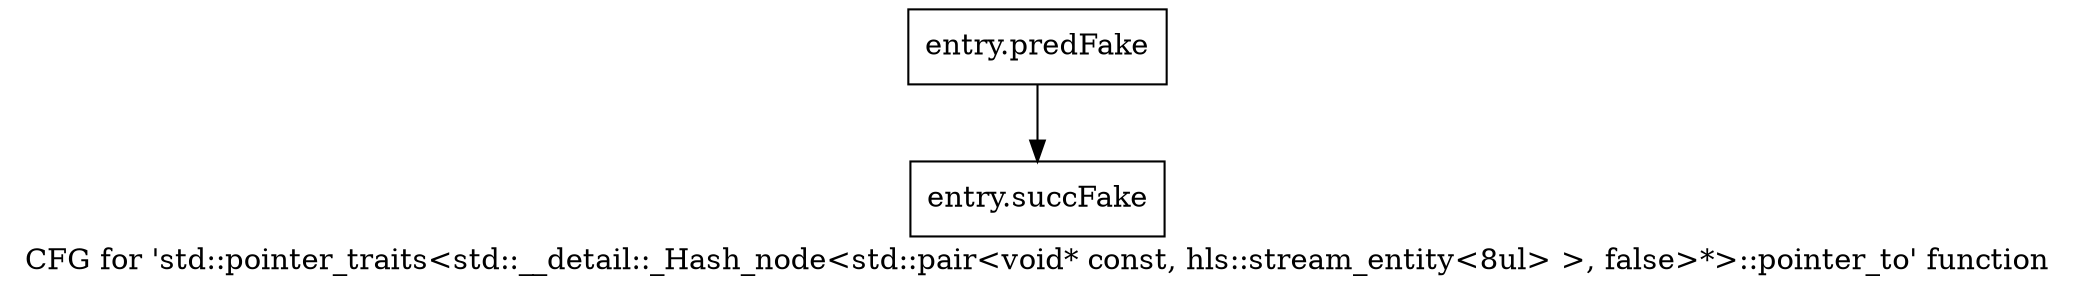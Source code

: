 digraph "CFG for 'std::pointer_traits\<std::__detail::_Hash_node\<std::pair\<void* const, hls::stream_entity\<8ul\> \>, false\>*\>::pointer_to' function" {
	label="CFG for 'std::pointer_traits\<std::__detail::_Hash_node\<std::pair\<void* const, hls::stream_entity\<8ul\> \>, false\>*\>::pointer_to' function";

	Node0x584e820 [shape=record,filename="",linenumber="",label="{entry.predFake}"];
	Node0x584e820 -> Node0x58dc320[ callList="" memoryops="" filename="/tools/Xilinx/Vitis_HLS/2023.1/tps/lnx64/gcc-8.3.0/lib/gcc/x86_64-pc-linux-gnu/8.3.0/../../../../include/c++/8.3.0/bits/ptr_traits.h" execusionnum="0"];
	Node0x58dc320 [shape=record,filename="/tools/Xilinx/Vitis_HLS/2023.1/tps/lnx64/gcc-8.3.0/lib/gcc/x86_64-pc-linux-gnu/8.3.0/../../../../include/c++/8.3.0/bits/ptr_traits.h",linenumber="142",label="{entry.succFake}"];
}
